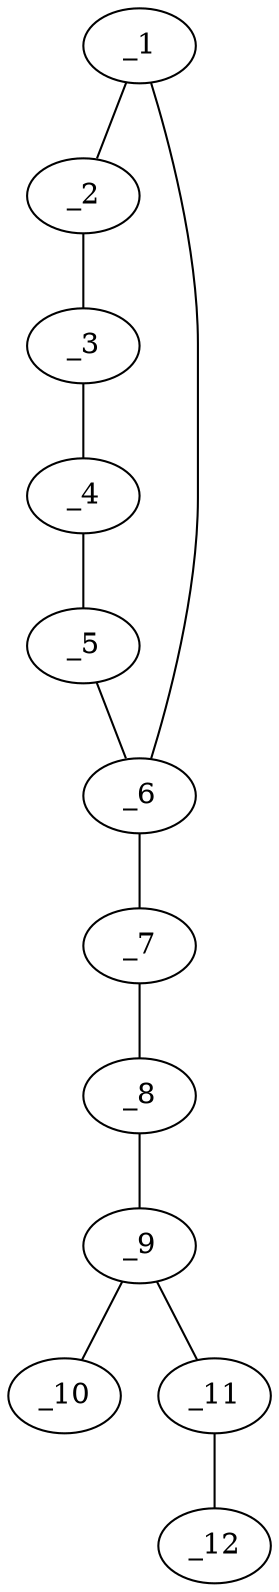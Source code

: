 graph molid617628 {
	_1	 [charge=0,
		chem=1,
		symbol="C  ",
		x=2,
		y="-1.25"];
	_2	 [charge=0,
		chem=1,
		symbol="C  ",
		x=2,
		y="-2.25"];
	_1 -- _2	 [valence=1];
	_6	 [charge=0,
		chem=1,
		symbol="C  ",
		x="2.866",
		y="-0.75"];
	_1 -- _6	 [valence=2];
	_3	 [charge=0,
		chem=1,
		symbol="C  ",
		x="2.866",
		y="-2.75"];
	_2 -- _3	 [valence=2];
	_4	 [charge=0,
		chem=1,
		symbol="C  ",
		x="3.7321",
		y="-2.25"];
	_3 -- _4	 [valence=1];
	_5	 [charge=0,
		chem=1,
		symbol="C  ",
		x="3.7321",
		y="-1.25"];
	_4 -- _5	 [valence=2];
	_5 -- _6	 [valence=1];
	_7	 [charge=0,
		chem=1,
		symbol="C  ",
		x="2.866",
		y="0.25"];
	_6 -- _7	 [valence=1];
	_8	 [charge=0,
		chem=4,
		symbol="N  ",
		x="3.7321",
		y="0.75"];
	_7 -- _8	 [valence=1];
	_9	 [charge=0,
		chem=1,
		symbol="C  ",
		x="3.7321",
		y="1.75"];
	_8 -- _9	 [valence=1];
	_10	 [charge=0,
		chem=1,
		symbol="C  ",
		x="2.866",
		y="2.25"];
	_9 -- _10	 [valence=1];
	_11	 [charge=0,
		chem=1,
		symbol="C  ",
		x="4.5981",
		y="2.25"];
	_9 -- _11	 [valence=1];
	_12	 [charge=0,
		chem=4,
		symbol="N  ",
		x="5.4641",
		y="2.75"];
	_11 -- _12	 [valence=3];
}
